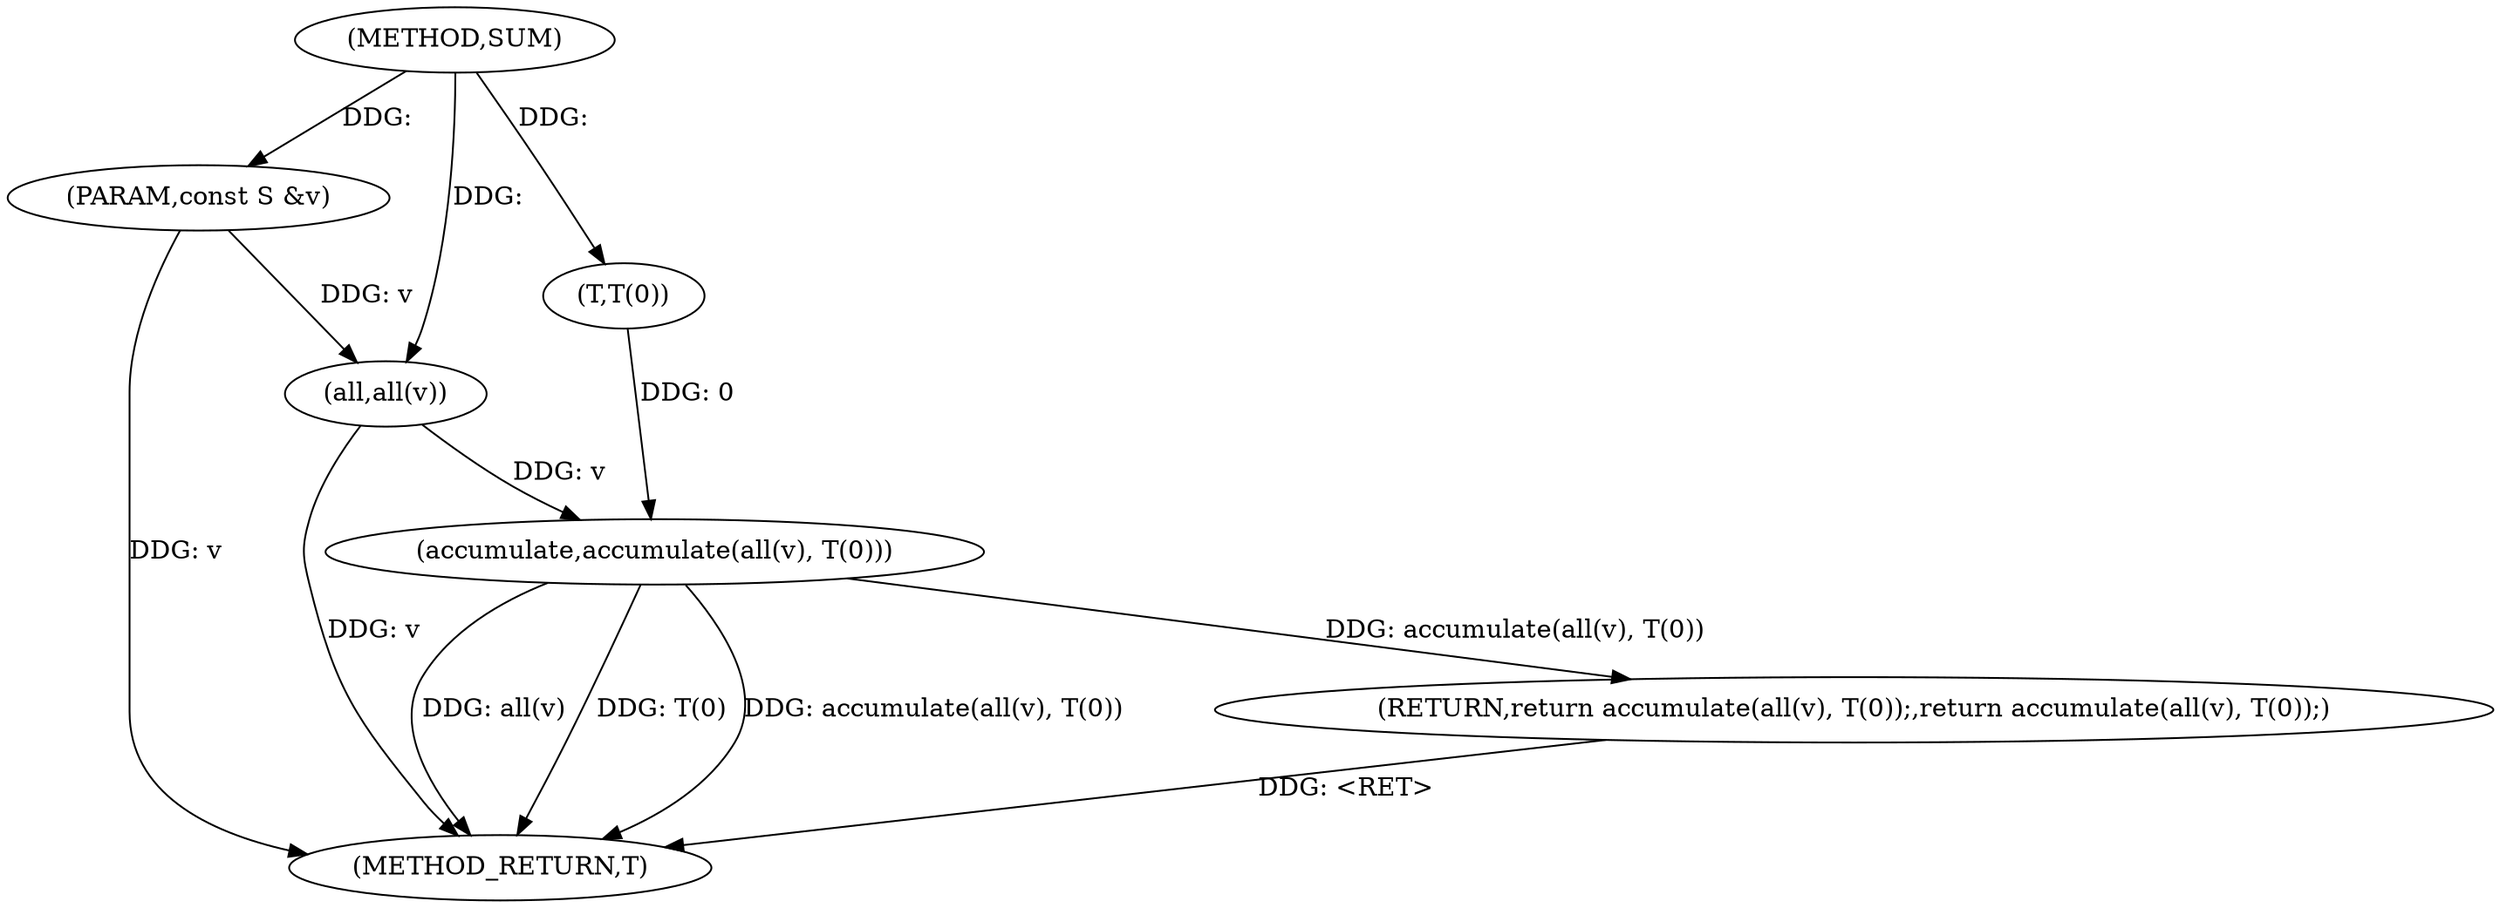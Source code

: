 digraph "SUM" {  
"1000107" [label = "(METHOD,SUM)" ]
"1000116" [label = "(METHOD_RETURN,T)" ]
"1000108" [label = "(PARAM,const S &v)" ]
"1000110" [label = "(RETURN,return accumulate(all(v), T(0));,return accumulate(all(v), T(0));)" ]
"1000111" [label = "(accumulate,accumulate(all(v), T(0)))" ]
"1000112" [label = "(all,all(v))" ]
"1000114" [label = "(T,T(0))" ]
  "1000108" -> "1000116"  [ label = "DDG: v"] 
  "1000112" -> "1000116"  [ label = "DDG: v"] 
  "1000111" -> "1000116"  [ label = "DDG: all(v)"] 
  "1000111" -> "1000116"  [ label = "DDG: T(0)"] 
  "1000111" -> "1000116"  [ label = "DDG: accumulate(all(v), T(0))"] 
  "1000110" -> "1000116"  [ label = "DDG: <RET>"] 
  "1000107" -> "1000108"  [ label = "DDG: "] 
  "1000111" -> "1000110"  [ label = "DDG: accumulate(all(v), T(0))"] 
  "1000112" -> "1000111"  [ label = "DDG: v"] 
  "1000114" -> "1000111"  [ label = "DDG: 0"] 
  "1000108" -> "1000112"  [ label = "DDG: v"] 
  "1000107" -> "1000112"  [ label = "DDG: "] 
  "1000107" -> "1000114"  [ label = "DDG: "] 
}
